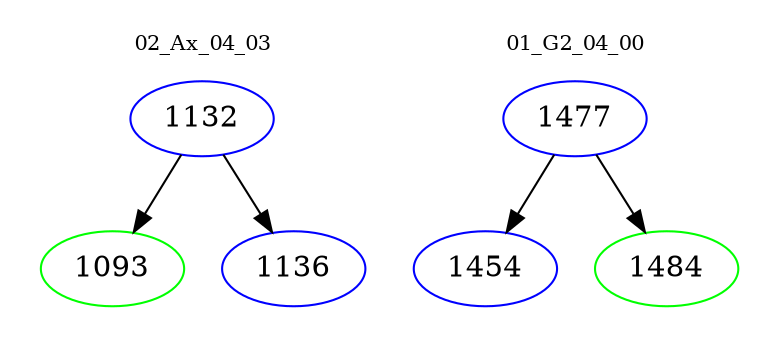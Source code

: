 digraph{
subgraph cluster_0 {
color = white
label = "02_Ax_04_03";
fontsize=10;
T0_1132 [label="1132", color="blue"]
T0_1132 -> T0_1093 [color="black"]
T0_1093 [label="1093", color="green"]
T0_1132 -> T0_1136 [color="black"]
T0_1136 [label="1136", color="blue"]
}
subgraph cluster_1 {
color = white
label = "01_G2_04_00";
fontsize=10;
T1_1477 [label="1477", color="blue"]
T1_1477 -> T1_1454 [color="black"]
T1_1454 [label="1454", color="blue"]
T1_1477 -> T1_1484 [color="black"]
T1_1484 [label="1484", color="green"]
}
}
